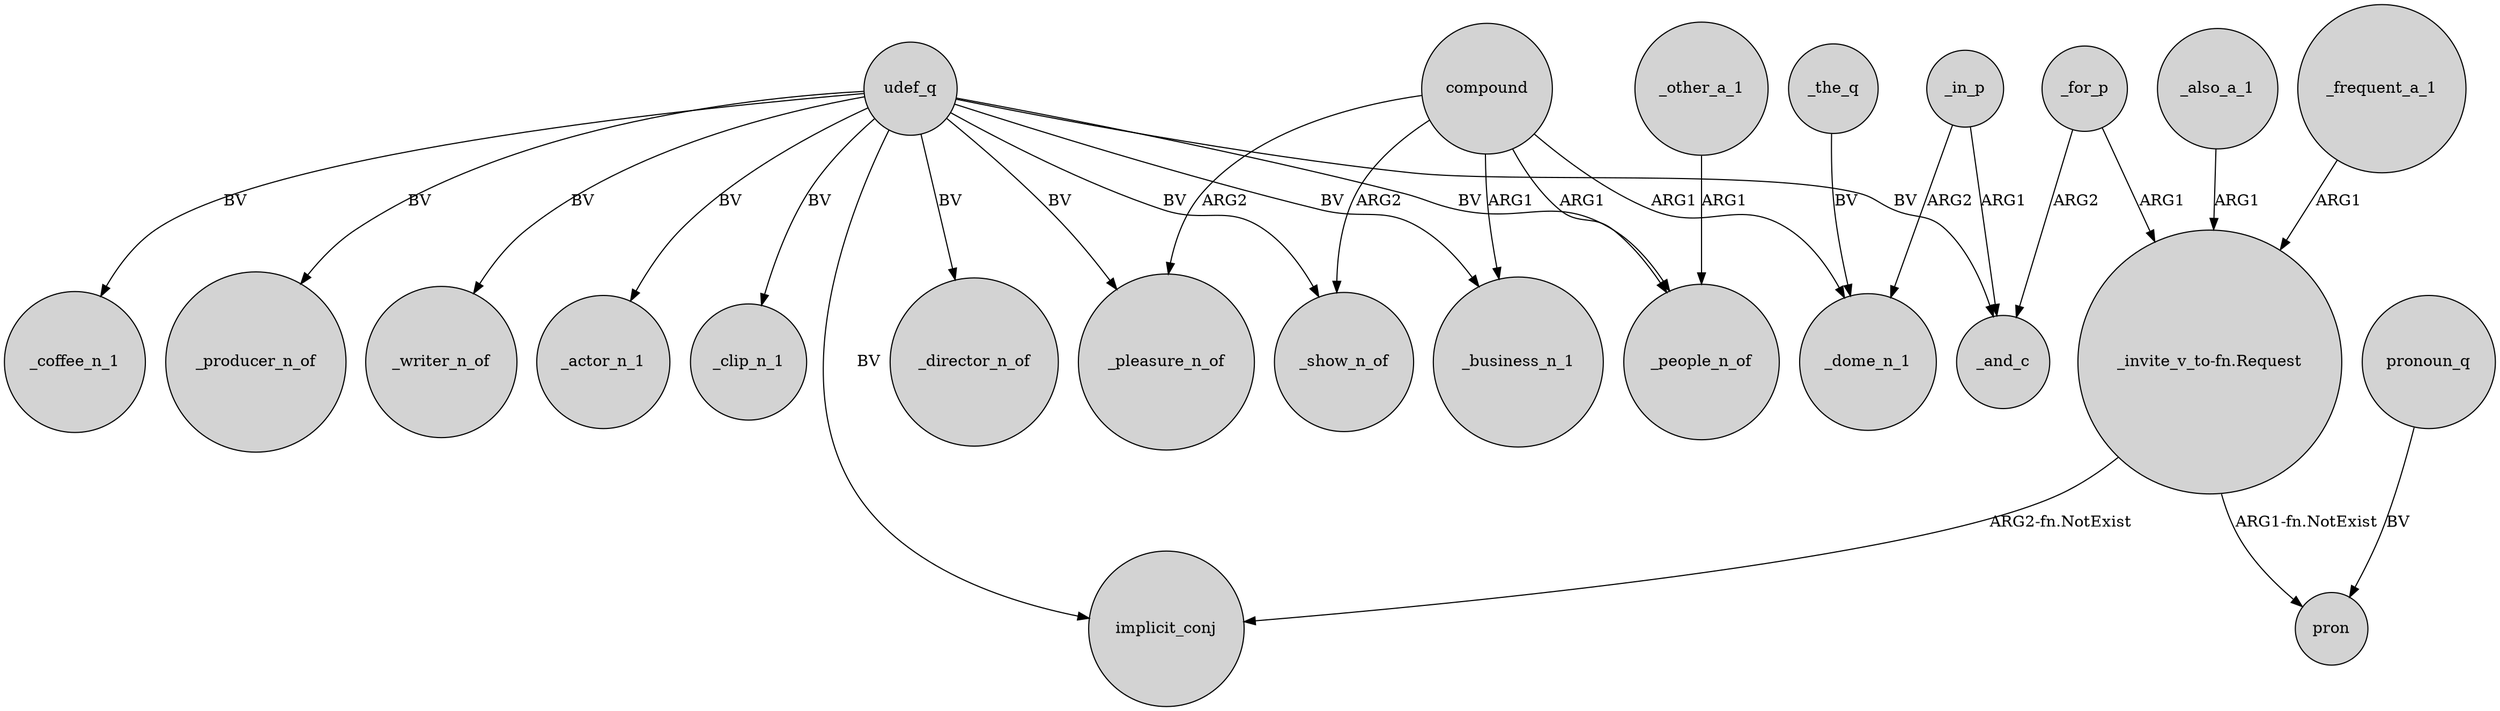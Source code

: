 digraph {
	node [shape=circle style=filled]
	udef_q -> _writer_n_of [label=BV]
	compound -> _show_n_of [label=ARG2]
	_for_p -> "_invite_v_to-fn.Request" [label=ARG1]
	_also_a_1 -> "_invite_v_to-fn.Request" [label=ARG1]
	udef_q -> _actor_n_1 [label=BV]
	udef_q -> _show_n_of [label=BV]
	_other_a_1 -> _people_n_of [label=ARG1]
	udef_q -> _clip_n_1 [label=BV]
	_for_p -> _and_c [label=ARG2]
	_frequent_a_1 -> "_invite_v_to-fn.Request" [label=ARG1]
	compound -> _dome_n_1 [label=ARG1]
	udef_q -> implicit_conj [label=BV]
	udef_q -> _director_n_of [label=BV]
	udef_q -> _people_n_of [label=BV]
	pronoun_q -> pron [label=BV]
	_in_p -> _dome_n_1 [label=ARG2]
	compound -> _pleasure_n_of [label=ARG2]
	"_invite_v_to-fn.Request" -> implicit_conj [label="ARG2-fn.NotExist"]
	compound -> _business_n_1 [label=ARG1]
	_in_p -> _and_c [label=ARG1]
	udef_q -> _pleasure_n_of [label=BV]
	"_invite_v_to-fn.Request" -> pron [label="ARG1-fn.NotExist"]
	udef_q -> _business_n_1 [label=BV]
	compound -> _people_n_of [label=ARG1]
	udef_q -> _coffee_n_1 [label=BV]
	udef_q -> _and_c [label=BV]
	udef_q -> _producer_n_of [label=BV]
	_the_q -> _dome_n_1 [label=BV]
}
